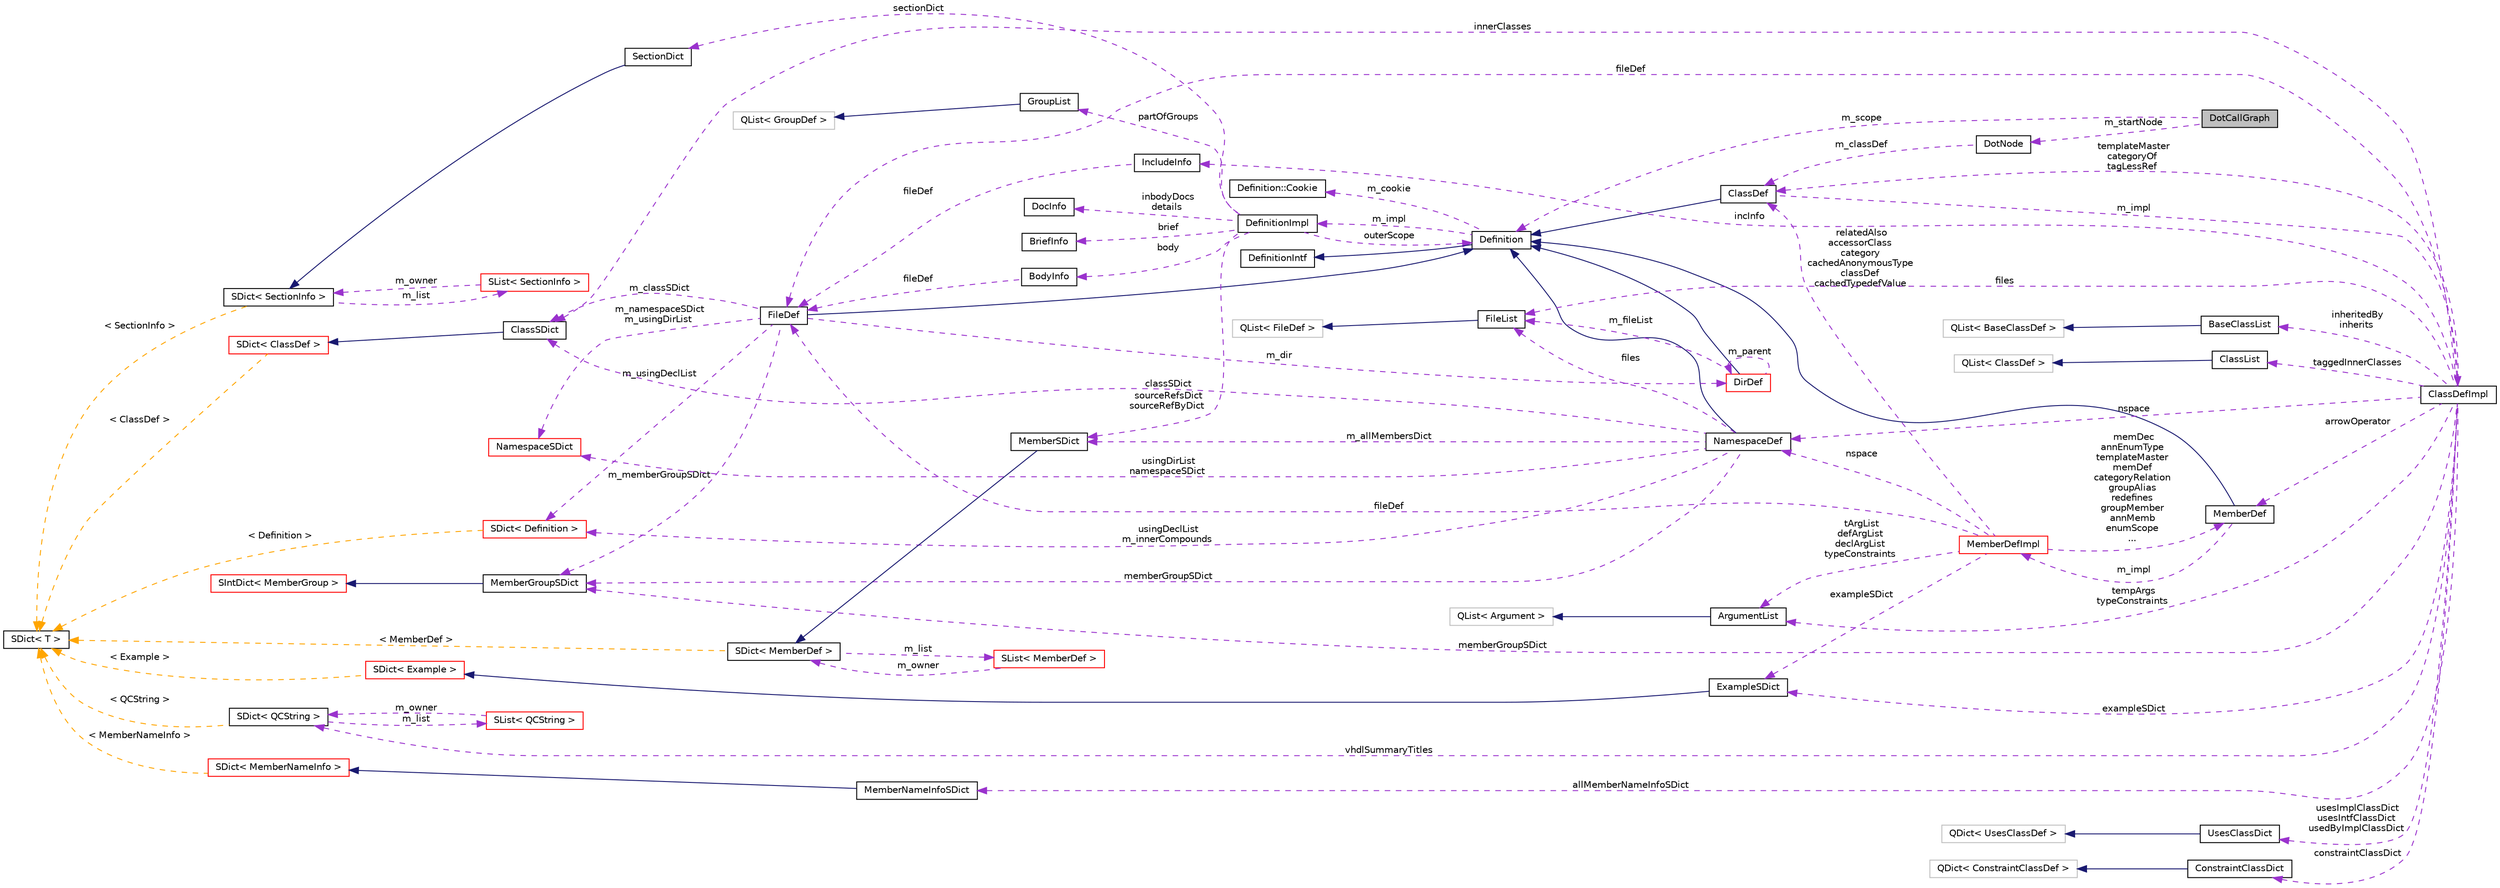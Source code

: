digraph "DotCallGraph"
{
 // INTERACTIVE_SVG=YES
  edge [fontname="Helvetica",fontsize="10",labelfontname="Helvetica",labelfontsize="10"];
  node [fontname="Helvetica",fontsize="10",shape=record];
  rankdir="LR";
  Node1 [label="DotCallGraph",height=0.2,width=0.4,color="black", fillcolor="grey75", style="filled", fontcolor="black"];
  Node2 -> Node1 [dir="back",color="darkorchid3",fontsize="10",style="dashed",label=" m_startNode" ,fontname="Helvetica"];
  Node2 [label="DotNode",height=0.2,width=0.4,color="black", fillcolor="white", style="filled",URL="$dd/d7e/class_dot_node.html",tooltip="A node in a dot graph. "];
  Node3 -> Node2 [dir="back",color="darkorchid3",fontsize="10",style="dashed",label=" m_classDef" ,fontname="Helvetica"];
  Node3 [label="ClassDef",height=0.2,width=0.4,color="black", fillcolor="white", style="filled",URL="$d1/dcf/class_class_def.html",tooltip="A class representing of a compound symbol. "];
  Node4 -> Node3 [dir="back",color="midnightblue",fontsize="10",style="solid",fontname="Helvetica"];
  Node4 [label="Definition",height=0.2,width=0.4,color="black", fillcolor="white", style="filled",URL="$d5/dcc/class_definition.html",tooltip="The common base class of all entity definitions found in the sources. "];
  Node5 -> Node4 [dir="back",color="midnightblue",fontsize="10",style="solid",fontname="Helvetica"];
  Node5 [label="DefinitionIntf",height=0.2,width=0.4,color="black", fillcolor="white", style="filled",URL="$d9/d4a/class_definition_intf.html",tooltip="Abstract interface for a Definition or DefinitionList. "];
  Node6 -> Node4 [dir="back",color="darkorchid3",fontsize="10",style="dashed",label=" m_cookie" ,fontname="Helvetica"];
  Node6 [label="Definition::Cookie",height=0.2,width=0.4,color="black", fillcolor="white", style="filled",URL="$d1/d2f/struct_definition_1_1_cookie.html"];
  Node7 -> Node4 [dir="back",color="darkorchid3",fontsize="10",style="dashed",label=" m_impl" ,fontname="Helvetica"];
  Node7 [label="DefinitionImpl",height=0.2,width=0.4,color="black", fillcolor="white", style="filled",URL="$d3/ddf/class_definition_impl.html",tooltip="Private data associated with a Symbol Definition object. "];
  Node8 -> Node7 [dir="back",color="darkorchid3",fontsize="10",style="dashed",label=" sectionDict" ,fontname="Helvetica"];
  Node8 [label="SectionDict",height=0.2,width=0.4,color="black", fillcolor="white", style="filled",URL="$de/d9a/class_section_dict.html",tooltip="Unsorted dictionary of SectionInfo objects. "];
  Node9 -> Node8 [dir="back",color="midnightblue",fontsize="10",style="solid",fontname="Helvetica"];
  Node9 [label="SDict\< SectionInfo \>",height=0.2,width=0.4,color="black", fillcolor="white", style="filled",URL="$d1/d50/class_s_dict.html"];
  Node10 -> Node9 [dir="back",color="darkorchid3",fontsize="10",style="dashed",label=" m_list" ,fontname="Helvetica"];
  Node10 [label="SList\< SectionInfo \>",height=0.2,width=0.4,color="red", fillcolor="white", style="filled",URL="$df/dce/class_s_list.html"];
  Node9 -> Node10 [dir="back",color="darkorchid3",fontsize="10",style="dashed",label=" m_owner" ,fontname="Helvetica"];
  Node14 -> Node9 [dir="back",color="orange",fontsize="10",style="dashed",label=" \< SectionInfo \>" ,fontname="Helvetica"];
  Node14 [label="SDict\< T \>",height=0.2,width=0.4,color="black", fillcolor="white", style="filled",URL="$d1/d50/class_s_dict.html",tooltip="Ordered dictionary of elements of type T. "];
  Node15 -> Node7 [dir="back",color="darkorchid3",fontsize="10",style="dashed",label=" body" ,fontname="Helvetica"];
  Node15 [label="BodyInfo",height=0.2,width=0.4,color="black", fillcolor="white", style="filled",URL="$db/dab/struct_body_info.html",tooltip="Data associated with description found in the body. "];
  Node16 -> Node15 [dir="back",color="darkorchid3",fontsize="10",style="dashed",label=" fileDef" ,fontname="Helvetica"];
  Node16 [label="FileDef",height=0.2,width=0.4,color="black", fillcolor="white", style="filled",URL="$de/db0/class_file_def.html",tooltip="A model of a file symbol. "];
  Node4 -> Node16 [dir="back",color="midnightblue",fontsize="10",style="solid",fontname="Helvetica"];
  Node17 -> Node16 [dir="back",color="darkorchid3",fontsize="10",style="dashed",label=" m_classSDict" ,fontname="Helvetica"];
  Node17 [label="ClassSDict",height=0.2,width=0.4,color="black", fillcolor="white", style="filled",URL="$d9/d3d/class_class_s_dict.html",tooltip="A sorted dictionary of ClassDef objects. "];
  Node18 -> Node17 [dir="back",color="midnightblue",fontsize="10",style="solid",fontname="Helvetica"];
  Node18 [label="SDict\< ClassDef \>",height=0.2,width=0.4,color="red", fillcolor="white", style="filled",URL="$d1/d50/class_s_dict.html"];
  Node14 -> Node18 [dir="back",color="orange",fontsize="10",style="dashed",label=" \< ClassDef \>" ,fontname="Helvetica"];
  Node21 -> Node16 [dir="back",color="darkorchid3",fontsize="10",style="dashed",label=" m_usingDeclList" ,fontname="Helvetica"];
  Node21 [label="SDict\< Definition \>",height=0.2,width=0.4,color="red", fillcolor="white", style="filled",URL="$d1/d50/class_s_dict.html"];
  Node14 -> Node21 [dir="back",color="orange",fontsize="10",style="dashed",label=" \< Definition \>" ,fontname="Helvetica"];
  Node24 -> Node16 [dir="back",color="darkorchid3",fontsize="10",style="dashed",label=" m_memberGroupSDict" ,fontname="Helvetica"];
  Node24 [label="MemberGroupSDict",height=0.2,width=0.4,color="black", fillcolor="white", style="filled",URL="$dc/d1e/class_member_group_s_dict.html",tooltip="A sorted dictionary of MemberGroup objects. "];
  Node25 -> Node24 [dir="back",color="midnightblue",fontsize="10",style="solid",fontname="Helvetica"];
  Node25 [label="SIntDict\< MemberGroup \>",height=0.2,width=0.4,color="red", fillcolor="white", style="filled",URL="$d0/d9f/class_s_int_dict.html"];
  Node30 -> Node16 [dir="back",color="darkorchid3",fontsize="10",style="dashed",label=" m_dir" ,fontname="Helvetica"];
  Node30 [label="DirDef",height=0.2,width=0.4,color="red", fillcolor="white", style="filled",URL="$d4/dd4/class_dir_def.html",tooltip="A model of a directory symbol. "];
  Node4 -> Node30 [dir="back",color="midnightblue",fontsize="10",style="solid",fontname="Helvetica"];
  Node33 -> Node30 [dir="back",color="darkorchid3",fontsize="10",style="dashed",label=" m_fileList" ,fontname="Helvetica"];
  Node33 [label="FileList",height=0.2,width=0.4,color="black", fillcolor="white", style="filled",URL="$d0/d18/class_file_list.html",tooltip="Class representing a list of FileDef objects. "];
  Node34 -> Node33 [dir="back",color="midnightblue",fontsize="10",style="solid",fontname="Helvetica"];
  Node34 [label="QList\< FileDef \>",height=0.2,width=0.4,color="grey75", fillcolor="white", style="filled"];
  Node30 -> Node30 [dir="back",color="darkorchid3",fontsize="10",style="dashed",label=" m_parent" ,fontname="Helvetica"];
  Node35 -> Node16 [dir="back",color="darkorchid3",fontsize="10",style="dashed",label=" m_namespaceSDict\nm_usingDirList" ,fontname="Helvetica"];
  Node35 [label="NamespaceSDict",height=0.2,width=0.4,color="red", fillcolor="white", style="filled",URL="$d4/d8d/class_namespace_s_dict.html",tooltip="A sorted dictionary of NamespaceDef objects. "];
  Node39 -> Node7 [dir="back",color="darkorchid3",fontsize="10",style="dashed",label=" sourceRefsDict\nsourceRefByDict" ,fontname="Helvetica"];
  Node39 [label="MemberSDict",height=0.2,width=0.4,color="black", fillcolor="white", style="filled",URL="$d6/dd6/class_member_s_dict.html",tooltip="A sorted dictionary of MemberDef objects. "];
  Node40 -> Node39 [dir="back",color="midnightblue",fontsize="10",style="solid",fontname="Helvetica"];
  Node40 [label="SDict\< MemberDef \>",height=0.2,width=0.4,color="black", fillcolor="white", style="filled",URL="$d1/d50/class_s_dict.html"];
  Node41 -> Node40 [dir="back",color="darkorchid3",fontsize="10",style="dashed",label=" m_list" ,fontname="Helvetica"];
  Node41 [label="SList\< MemberDef \>",height=0.2,width=0.4,color="red", fillcolor="white", style="filled",URL="$df/dce/class_s_list.html"];
  Node40 -> Node41 [dir="back",color="darkorchid3",fontsize="10",style="dashed",label=" m_owner" ,fontname="Helvetica"];
  Node14 -> Node40 [dir="back",color="orange",fontsize="10",style="dashed",label=" \< MemberDef \>" ,fontname="Helvetica"];
  Node43 -> Node7 [dir="back",color="darkorchid3",fontsize="10",style="dashed",label=" partOfGroups" ,fontname="Helvetica"];
  Node43 [label="GroupList",height=0.2,width=0.4,color="black", fillcolor="white", style="filled",URL="$d3/d3b/class_group_list.html",tooltip="A list of GroupDef objects. "];
  Node44 -> Node43 [dir="back",color="midnightblue",fontsize="10",style="solid",fontname="Helvetica"];
  Node44 [label="QList\< GroupDef \>",height=0.2,width=0.4,color="grey75", fillcolor="white", style="filled"];
  Node45 -> Node7 [dir="back",color="darkorchid3",fontsize="10",style="dashed",label=" inbodyDocs\ndetails" ,fontname="Helvetica"];
  Node45 [label="DocInfo",height=0.2,width=0.4,color="black", fillcolor="white", style="filled",URL="$d7/dd5/struct_doc_info.html",tooltip="Data associated with a detailed description. "];
  Node46 -> Node7 [dir="back",color="darkorchid3",fontsize="10",style="dashed",label=" brief" ,fontname="Helvetica"];
  Node46 [label="BriefInfo",height=0.2,width=0.4,color="black", fillcolor="white", style="filled",URL="$d0/da7/struct_brief_info.html",tooltip="Data associated with a brief description. "];
  Node4 -> Node7 [dir="back",color="darkorchid3",fontsize="10",style="dashed",label=" outerScope" ,fontname="Helvetica"];
  Node47 -> Node3 [dir="back",color="darkorchid3",fontsize="10",style="dashed",label=" m_impl" ,fontname="Helvetica"];
  Node47 [label="ClassDefImpl",height=0.2,width=0.4,color="black", fillcolor="white", style="filled",URL="$d1/d25/class_class_def_impl.html",tooltip="Private data associated with a ClassDef object. "];
  Node48 -> Node47 [dir="back",color="darkorchid3",fontsize="10",style="dashed",label=" nspace" ,fontname="Helvetica"];
  Node48 [label="NamespaceDef",height=0.2,width=0.4,color="black", fillcolor="white", style="filled",URL="$d0/d07/class_namespace_def.html",tooltip="A model of a namespace symbol. "];
  Node4 -> Node48 [dir="back",color="midnightblue",fontsize="10",style="solid",fontname="Helvetica"];
  Node17 -> Node48 [dir="back",color="darkorchid3",fontsize="10",style="dashed",label=" classSDict" ,fontname="Helvetica"];
  Node39 -> Node48 [dir="back",color="darkorchid3",fontsize="10",style="dashed",label=" m_allMembersDict" ,fontname="Helvetica"];
  Node21 -> Node48 [dir="back",color="darkorchid3",fontsize="10",style="dashed",label=" usingDeclList\nm_innerCompounds" ,fontname="Helvetica"];
  Node33 -> Node48 [dir="back",color="darkorchid3",fontsize="10",style="dashed",label=" files" ,fontname="Helvetica"];
  Node24 -> Node48 [dir="back",color="darkorchid3",fontsize="10",style="dashed",label=" memberGroupSDict" ,fontname="Helvetica"];
  Node35 -> Node48 [dir="back",color="darkorchid3",fontsize="10",style="dashed",label=" usingDirList\nnamespaceSDict" ,fontname="Helvetica"];
  Node49 -> Node47 [dir="back",color="darkorchid3",fontsize="10",style="dashed",label=" vhdlSummaryTitles" ,fontname="Helvetica"];
  Node49 [label="SDict\< QCString \>",height=0.2,width=0.4,color="black", fillcolor="white", style="filled",URL="$d1/d50/class_s_dict.html"];
  Node50 -> Node49 [dir="back",color="darkorchid3",fontsize="10",style="dashed",label=" m_list" ,fontname="Helvetica"];
  Node50 [label="SList\< QCString \>",height=0.2,width=0.4,color="red", fillcolor="white", style="filled",URL="$df/dce/class_s_list.html"];
  Node49 -> Node50 [dir="back",color="darkorchid3",fontsize="10",style="dashed",label=" m_owner" ,fontname="Helvetica"];
  Node14 -> Node49 [dir="back",color="orange",fontsize="10",style="dashed",label=" \< QCString \>" ,fontname="Helvetica"];
  Node17 -> Node47 [dir="back",color="darkorchid3",fontsize="10",style="dashed",label=" innerClasses" ,fontname="Helvetica"];
  Node52 -> Node47 [dir="back",color="darkorchid3",fontsize="10",style="dashed",label=" inheritedBy\ninherits" ,fontname="Helvetica"];
  Node52 [label="BaseClassList",height=0.2,width=0.4,color="black", fillcolor="white", style="filled",URL="$d7/d46/class_base_class_list.html",tooltip="List of base classes. "];
  Node53 -> Node52 [dir="back",color="midnightblue",fontsize="10",style="solid",fontname="Helvetica"];
  Node53 [label="QList\< BaseClassDef \>",height=0.2,width=0.4,color="grey75", fillcolor="white", style="filled"];
  Node54 -> Node47 [dir="back",color="darkorchid3",fontsize="10",style="dashed",label=" taggedInnerClasses" ,fontname="Helvetica"];
  Node54 [label="ClassList",height=0.2,width=0.4,color="black", fillcolor="white", style="filled",URL="$d7/da3/class_class_list.html",tooltip="A list of ClassDef objects. "];
  Node20 -> Node54 [dir="back",color="midnightblue",fontsize="10",style="solid",fontname="Helvetica"];
  Node20 [label="QList\< ClassDef \>",height=0.2,width=0.4,color="grey75", fillcolor="white", style="filled"];
  Node55 -> Node47 [dir="back",color="darkorchid3",fontsize="10",style="dashed",label=" allMemberNameInfoSDict" ,fontname="Helvetica"];
  Node55 [label="MemberNameInfoSDict",height=0.2,width=0.4,color="black", fillcolor="white", style="filled",URL="$d6/d70/class_member_name_info_s_dict.html",tooltip="Sorted dictionary of MemberNameInfo objects. "];
  Node56 -> Node55 [dir="back",color="midnightblue",fontsize="10",style="solid",fontname="Helvetica"];
  Node56 [label="SDict\< MemberNameInfo \>",height=0.2,width=0.4,color="red", fillcolor="white", style="filled",URL="$d1/d50/class_s_dict.html"];
  Node14 -> Node56 [dir="back",color="orange",fontsize="10",style="dashed",label=" \< MemberNameInfo \>" ,fontname="Helvetica"];
  Node33 -> Node47 [dir="back",color="darkorchid3",fontsize="10",style="dashed",label=" files" ,fontname="Helvetica"];
  Node16 -> Node47 [dir="back",color="darkorchid3",fontsize="10",style="dashed",label=" fileDef" ,fontname="Helvetica"];
  Node59 -> Node47 [dir="back",color="darkorchid3",fontsize="10",style="dashed",label=" incInfo" ,fontname="Helvetica"];
  Node59 [label="IncludeInfo",height=0.2,width=0.4,color="black", fillcolor="white", style="filled",URL="$d5/dc1/struct_include_info.html",tooltip="Class representing the data associated with a #include statement. "];
  Node16 -> Node59 [dir="back",color="darkorchid3",fontsize="10",style="dashed",label=" fileDef" ,fontname="Helvetica"];
  Node24 -> Node47 [dir="back",color="darkorchid3",fontsize="10",style="dashed",label=" memberGroupSDict" ,fontname="Helvetica"];
  Node60 -> Node47 [dir="back",color="darkorchid3",fontsize="10",style="dashed",label=" exampleSDict" ,fontname="Helvetica"];
  Node60 [label="ExampleSDict",height=0.2,width=0.4,color="black", fillcolor="white", style="filled",URL="$d0/d31/class_example_s_dict.html",tooltip="A sorted dictionary of Example objects. "];
  Node61 -> Node60 [dir="back",color="midnightblue",fontsize="10",style="solid",fontname="Helvetica"];
  Node61 [label="SDict\< Example \>",height=0.2,width=0.4,color="red", fillcolor="white", style="filled",URL="$d1/d50/class_s_dict.html"];
  Node14 -> Node61 [dir="back",color="orange",fontsize="10",style="dashed",label=" \< Example \>" ,fontname="Helvetica"];
  Node64 -> Node47 [dir="back",color="darkorchid3",fontsize="10",style="dashed",label=" tempArgs\ntypeConstraints" ,fontname="Helvetica"];
  Node64 [label="ArgumentList",height=0.2,width=0.4,color="black", fillcolor="white", style="filled",URL="$d7/df8/class_argument_list.html",tooltip="This class represents an function or template argument list. "];
  Node65 -> Node64 [dir="back",color="midnightblue",fontsize="10",style="solid",fontname="Helvetica"];
  Node65 [label="QList\< Argument \>",height=0.2,width=0.4,color="grey75", fillcolor="white", style="filled"];
  Node66 -> Node47 [dir="back",color="darkorchid3",fontsize="10",style="dashed",label=" arrowOperator" ,fontname="Helvetica"];
  Node66 [label="MemberDef",height=0.2,width=0.4,color="black", fillcolor="white", style="filled",URL="$da/d09/class_member_def.html",tooltip="A model of a class/file/namespace member symbol. "];
  Node4 -> Node66 [dir="back",color="midnightblue",fontsize="10",style="solid",fontname="Helvetica"];
  Node67 -> Node66 [dir="back",color="darkorchid3",fontsize="10",style="dashed",label=" m_impl" ,fontname="Helvetica"];
  Node67 [label="MemberDefImpl",height=0.2,width=0.4,color="red", fillcolor="white", style="filled",URL="$d7/d7e/class_member_def_impl.html"];
  Node48 -> Node67 [dir="back",color="darkorchid3",fontsize="10",style="dashed",label=" nspace" ,fontname="Helvetica"];
  Node16 -> Node67 [dir="back",color="darkorchid3",fontsize="10",style="dashed",label=" fileDef" ,fontname="Helvetica"];
  Node60 -> Node67 [dir="back",color="darkorchid3",fontsize="10",style="dashed",label=" exampleSDict" ,fontname="Helvetica"];
  Node64 -> Node67 [dir="back",color="darkorchid3",fontsize="10",style="dashed",label=" tArgList\ndefArgList\ndeclArgList\ntypeConstraints" ,fontname="Helvetica"];
  Node66 -> Node67 [dir="back",color="darkorchid3",fontsize="10",style="dashed",label=" memDec\nannEnumType\ntemplateMaster\nmemDef\ncategoryRelation\ngroupAlias\nredefines\ngroupMember\nannMemb\nenumScope\n..." ,fontname="Helvetica"];
  Node3 -> Node67 [dir="back",color="darkorchid3",fontsize="10",style="dashed",label=" relatedAlso\naccessorClass\ncategory\ncachedAnonymousType\nclassDef\ncachedTypedefValue" ,fontname="Helvetica"];
  Node79 -> Node47 [dir="back",color="darkorchid3",fontsize="10",style="dashed",label=" usesImplClassDict\nusesIntfClassDict\nusedByImplClassDict" ,fontname="Helvetica"];
  Node79 [label="UsesClassDict",height=0.2,width=0.4,color="black", fillcolor="white", style="filled",URL="$d2/d84/class_uses_class_dict.html",tooltip="Dictionary of usage relations. "];
  Node80 -> Node79 [dir="back",color="midnightblue",fontsize="10",style="solid",fontname="Helvetica"];
  Node80 [label="QDict\< UsesClassDef \>",height=0.2,width=0.4,color="grey75", fillcolor="white", style="filled"];
  Node3 -> Node47 [dir="back",color="darkorchid3",fontsize="10",style="dashed",label=" templateMaster\ncategoryOf\ntagLessRef" ,fontname="Helvetica"];
  Node81 -> Node47 [dir="back",color="darkorchid3",fontsize="10",style="dashed",label=" constraintClassDict" ,fontname="Helvetica"];
  Node81 [label="ConstraintClassDict",height=0.2,width=0.4,color="black", fillcolor="white", style="filled",URL="$df/d6f/class_constraint_class_dict.html",tooltip="Dictionary of constraint relations. "];
  Node82 -> Node81 [dir="back",color="midnightblue",fontsize="10",style="solid",fontname="Helvetica"];
  Node82 [label="QDict\< ConstraintClassDef \>",height=0.2,width=0.4,color="grey75", fillcolor="white", style="filled"];
  Node4 -> Node1 [dir="back",color="darkorchid3",fontsize="10",style="dashed",label=" m_scope" ,fontname="Helvetica"];
}
